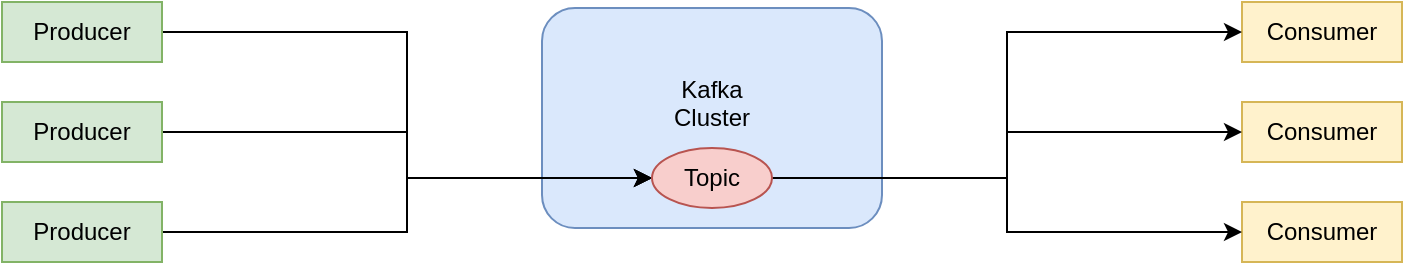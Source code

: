 <mxfile version="14.9.0" type="device"><diagram id="kqerNjttj9sTcI1-DpMF" name="Page-1"><mxGraphModel dx="1422" dy="762" grid="1" gridSize="10" guides="1" tooltips="1" connect="1" arrows="1" fold="1" page="1" pageScale="1" pageWidth="850" pageHeight="1100" math="0" shadow="0"><root><mxCell id="0"/><mxCell id="1" parent="0"/><mxCell id="y0NWrreXEXs21XT6abIa-1" value="Kafka&lt;br&gt;Cluster&lt;br&gt;&lt;br&gt;" style="rounded=1;whiteSpace=wrap;html=1;fillColor=#dae8fc;strokeColor=#6c8ebf;" vertex="1" parent="1"><mxGeometry x="340" y="180" width="170" height="110" as="geometry"/></mxCell><mxCell id="y0NWrreXEXs21XT6abIa-9" style="edgeStyle=orthogonalEdgeStyle;rounded=0;orthogonalLoop=1;jettySize=auto;html=1;exitX=1;exitY=0.5;exitDx=0;exitDy=0;entryX=0;entryY=0.5;entryDx=0;entryDy=0;" edge="1" parent="1" source="y0NWrreXEXs21XT6abIa-2" target="y0NWrreXEXs21XT6abIa-8"><mxGeometry relative="1" as="geometry"/></mxCell><mxCell id="y0NWrreXEXs21XT6abIa-2" value="Producer" style="rounded=0;whiteSpace=wrap;html=1;fillColor=#d5e8d4;strokeColor=#82b366;" vertex="1" parent="1"><mxGeometry x="70" y="177" width="80" height="30" as="geometry"/></mxCell><mxCell id="y0NWrreXEXs21XT6abIa-11" style="edgeStyle=orthogonalEdgeStyle;rounded=0;orthogonalLoop=1;jettySize=auto;html=1;entryX=0;entryY=0.5;entryDx=0;entryDy=0;" edge="1" parent="1" source="y0NWrreXEXs21XT6abIa-3" target="y0NWrreXEXs21XT6abIa-8"><mxGeometry relative="1" as="geometry"/></mxCell><mxCell id="y0NWrreXEXs21XT6abIa-3" value="Producer" style="rounded=0;whiteSpace=wrap;html=1;fillColor=#d5e8d4;strokeColor=#82b366;" vertex="1" parent="1"><mxGeometry x="70" y="277" width="80" height="30" as="geometry"/></mxCell><mxCell id="y0NWrreXEXs21XT6abIa-10" style="edgeStyle=orthogonalEdgeStyle;rounded=0;orthogonalLoop=1;jettySize=auto;html=1;exitX=1;exitY=0.5;exitDx=0;exitDy=0;entryX=0;entryY=0.5;entryDx=0;entryDy=0;" edge="1" parent="1" source="y0NWrreXEXs21XT6abIa-4" target="y0NWrreXEXs21XT6abIa-8"><mxGeometry relative="1" as="geometry"/></mxCell><mxCell id="y0NWrreXEXs21XT6abIa-4" value="Producer" style="rounded=0;whiteSpace=wrap;html=1;fillColor=#d5e8d4;strokeColor=#82b366;" vertex="1" parent="1"><mxGeometry x="70" y="227" width="80" height="30" as="geometry"/></mxCell><mxCell id="y0NWrreXEXs21XT6abIa-5" value="Consumer" style="rounded=0;whiteSpace=wrap;html=1;fillColor=#fff2cc;strokeColor=#d6b656;" vertex="1" parent="1"><mxGeometry x="690" y="177" width="80" height="30" as="geometry"/></mxCell><mxCell id="y0NWrreXEXs21XT6abIa-6" value="Consumer" style="rounded=0;whiteSpace=wrap;html=1;fillColor=#fff2cc;strokeColor=#d6b656;" vertex="1" parent="1"><mxGeometry x="690" y="277" width="80" height="30" as="geometry"/></mxCell><mxCell id="y0NWrreXEXs21XT6abIa-7" value="Consumer" style="rounded=0;whiteSpace=wrap;html=1;fillColor=#fff2cc;strokeColor=#d6b656;" vertex="1" parent="1"><mxGeometry x="690" y="227" width="80" height="30" as="geometry"/></mxCell><mxCell id="y0NWrreXEXs21XT6abIa-12" style="edgeStyle=orthogonalEdgeStyle;rounded=0;orthogonalLoop=1;jettySize=auto;html=1;entryX=0;entryY=0.5;entryDx=0;entryDy=0;" edge="1" parent="1" source="y0NWrreXEXs21XT6abIa-8" target="y0NWrreXEXs21XT6abIa-5"><mxGeometry relative="1" as="geometry"/></mxCell><mxCell id="y0NWrreXEXs21XT6abIa-13" style="edgeStyle=orthogonalEdgeStyle;rounded=0;orthogonalLoop=1;jettySize=auto;html=1;exitX=1;exitY=0.5;exitDx=0;exitDy=0;entryX=0;entryY=0.5;entryDx=0;entryDy=0;" edge="1" parent="1" source="y0NWrreXEXs21XT6abIa-8" target="y0NWrreXEXs21XT6abIa-7"><mxGeometry relative="1" as="geometry"/></mxCell><mxCell id="y0NWrreXEXs21XT6abIa-14" style="edgeStyle=orthogonalEdgeStyle;rounded=0;orthogonalLoop=1;jettySize=auto;html=1;exitX=1;exitY=0.5;exitDx=0;exitDy=0;entryX=0;entryY=0.5;entryDx=0;entryDy=0;" edge="1" parent="1" source="y0NWrreXEXs21XT6abIa-8" target="y0NWrreXEXs21XT6abIa-6"><mxGeometry relative="1" as="geometry"/></mxCell><mxCell id="y0NWrreXEXs21XT6abIa-8" value="Topic" style="ellipse;whiteSpace=wrap;html=1;fillColor=#f8cecc;strokeColor=#b85450;" vertex="1" parent="1"><mxGeometry x="395" y="250" width="60" height="30" as="geometry"/></mxCell></root></mxGraphModel></diagram></mxfile>